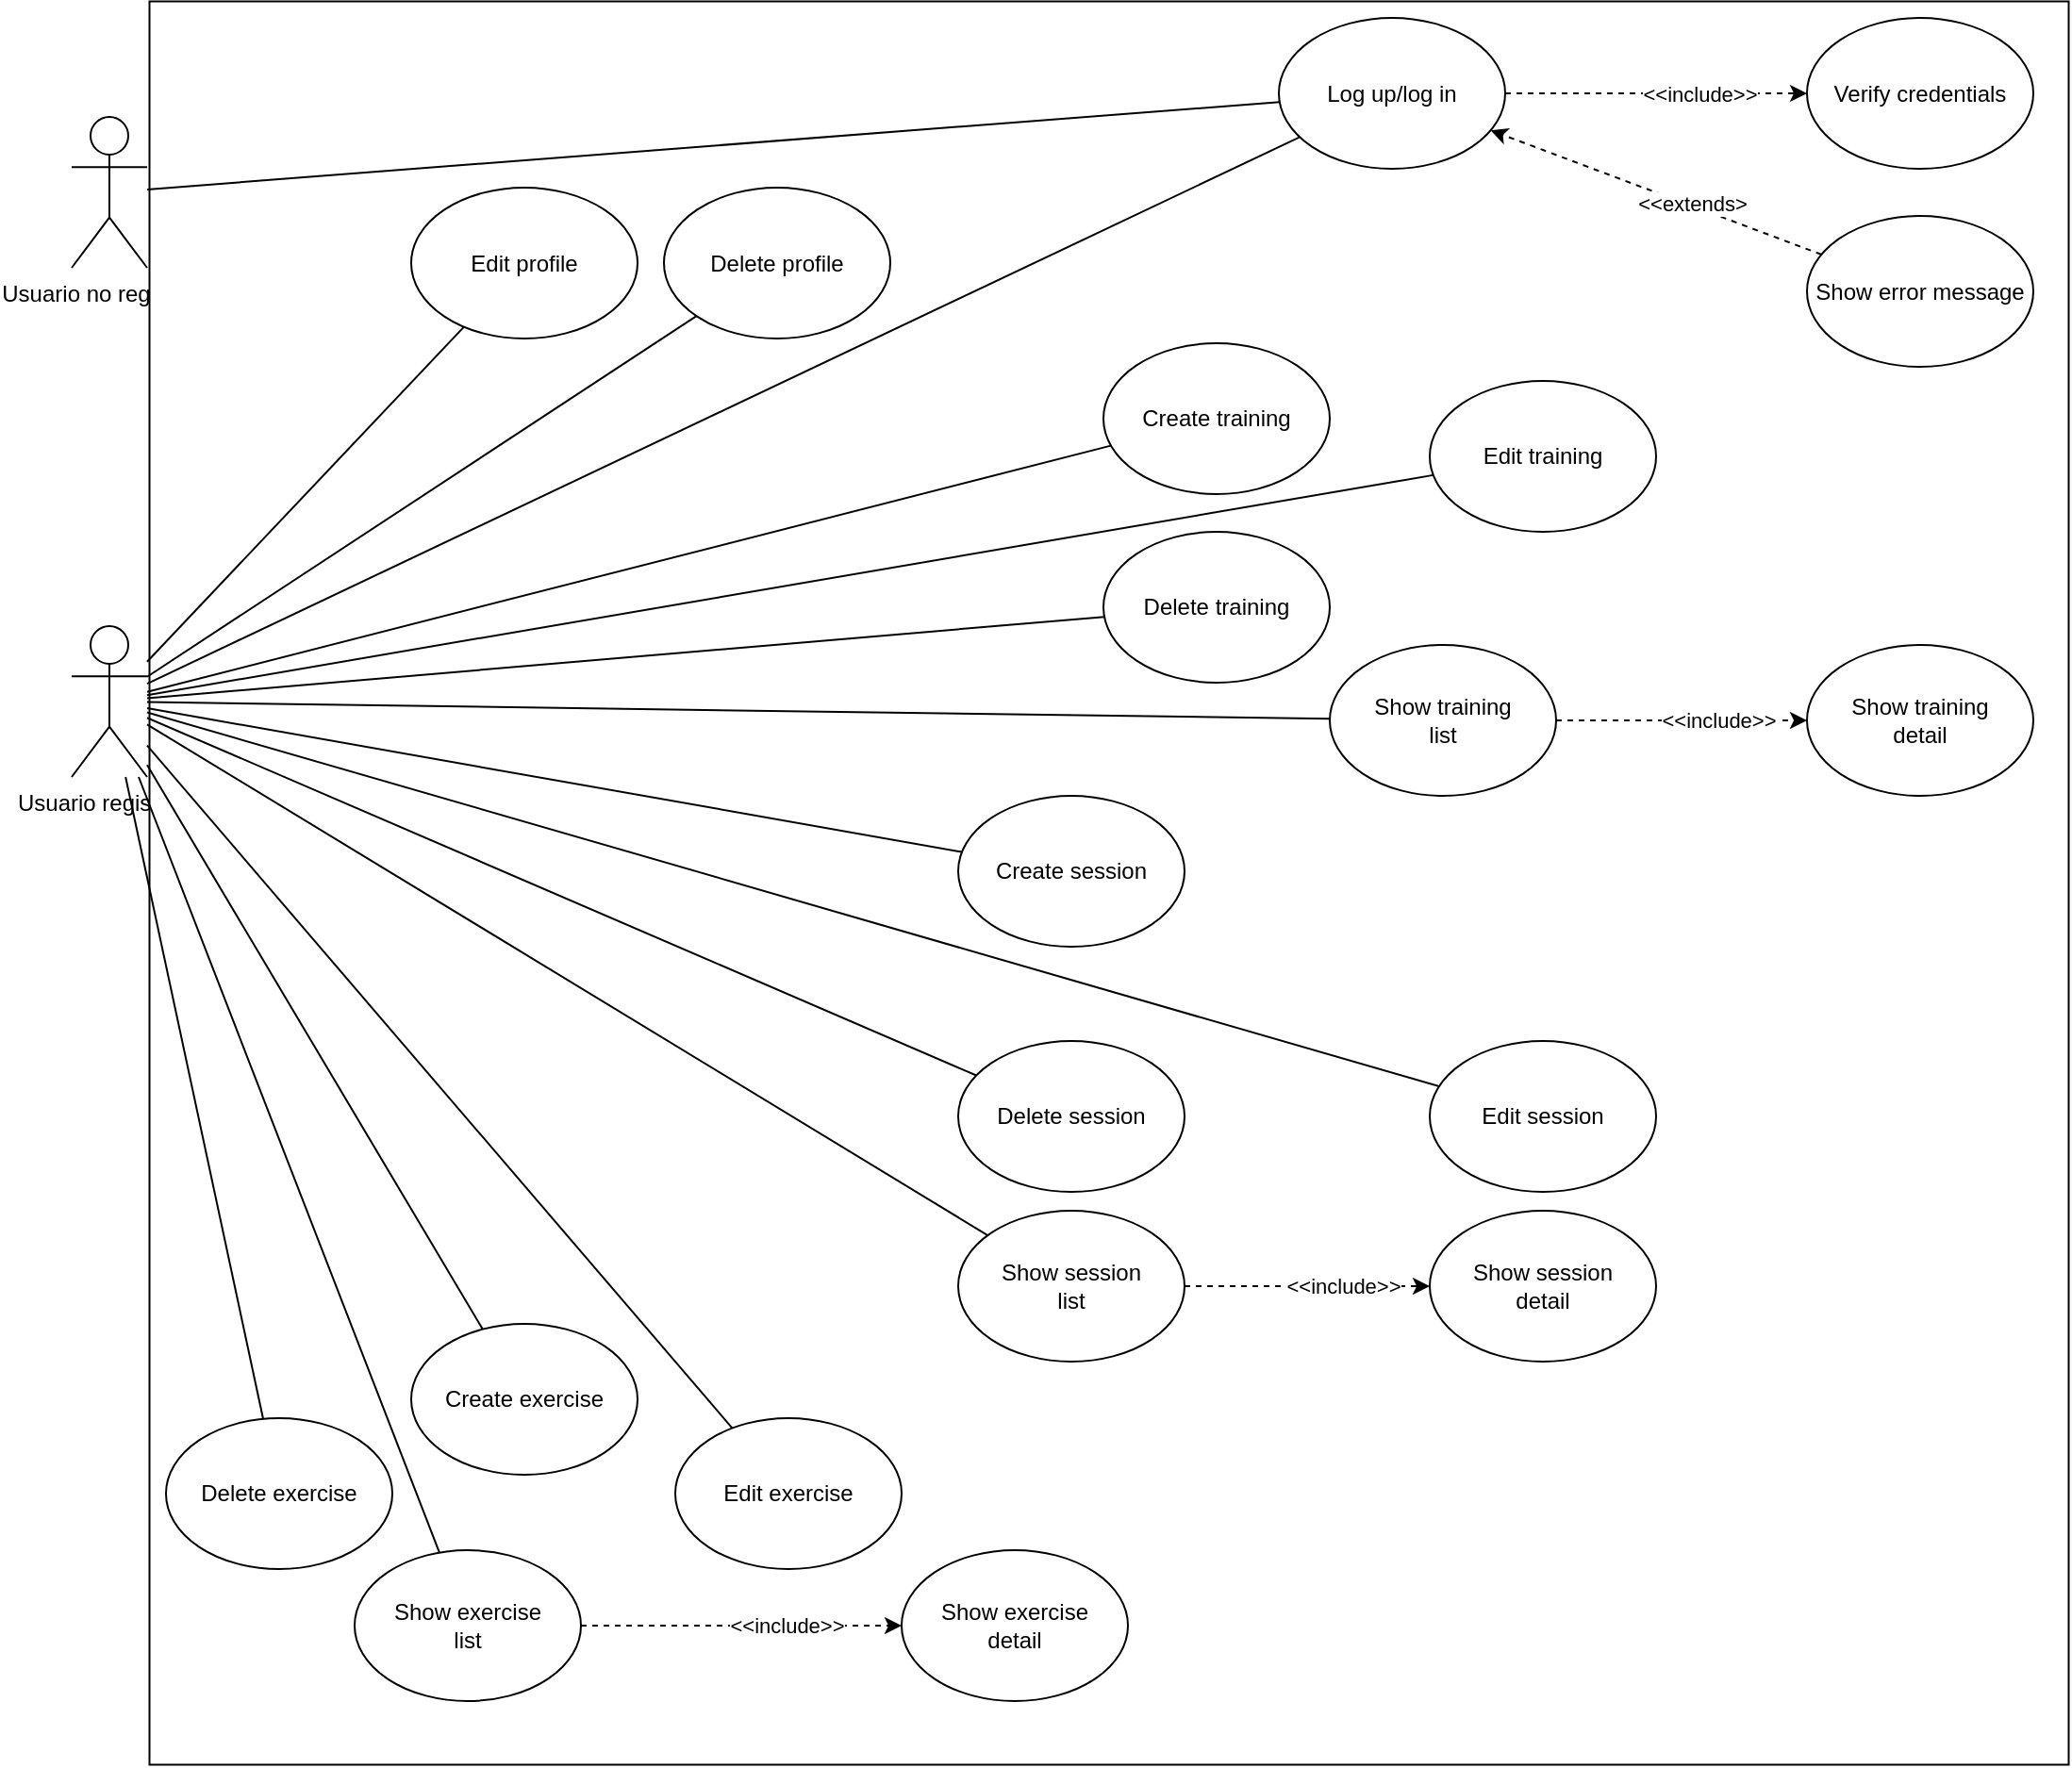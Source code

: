 <mxfile version="27.0.3">
  <diagram name="Page-1" id="xq8FAMmi_Xxy_Z6WQ6ym">
    <mxGraphModel dx="1426" dy="832" grid="1" gridSize="10" guides="1" tooltips="1" connect="1" arrows="1" fold="1" page="1" pageScale="1" pageWidth="827" pageHeight="1169" math="0" shadow="0">
      <root>
        <mxCell id="0" />
        <mxCell id="1" parent="0" />
        <mxCell id="cUrbjFMUs0zwYNMhEoSF-1" value="Usuario no registrado" style="shape=umlActor;verticalLabelPosition=bottom;verticalAlign=top;html=1;outlineConnect=0;" parent="1" vertex="1">
          <mxGeometry x="40" y="90" width="40" height="80" as="geometry" />
        </mxCell>
        <mxCell id="cUrbjFMUs0zwYNMhEoSF-2" value="Usuario registrado" style="shape=umlActor;verticalLabelPosition=bottom;verticalAlign=top;html=1;outlineConnect=0;" parent="1" vertex="1">
          <mxGeometry x="40" y="360" width="40" height="80" as="geometry" />
        </mxCell>
        <mxCell id="cUrbjFMUs0zwYNMhEoSF-5" value="" style="rounded=0;whiteSpace=wrap;html=1;rotation=90;" parent="1" vertex="1">
          <mxGeometry x="122.5" y="-12.5" width="935" height="1017.5" as="geometry" />
        </mxCell>
        <mxCell id="cUrbjFMUs0zwYNMhEoSF-6" value="Log up/log in" style="ellipse;whiteSpace=wrap;html=1;" parent="1" vertex="1">
          <mxGeometry x="680" y="37.5" width="120" height="80" as="geometry" />
        </mxCell>
        <mxCell id="cUrbjFMUs0zwYNMhEoSF-8" value="" style="endArrow=none;html=1;rounded=0;" parent="1" source="cUrbjFMUs0zwYNMhEoSF-1" target="cUrbjFMUs0zwYNMhEoSF-6" edge="1">
          <mxGeometry width="50" height="50" relative="1" as="geometry">
            <mxPoint x="20" y="700" as="sourcePoint" />
            <mxPoint x="70" y="650" as="targetPoint" />
          </mxGeometry>
        </mxCell>
        <mxCell id="cUrbjFMUs0zwYNMhEoSF-9" value="" style="endArrow=none;html=1;rounded=0;" parent="1" source="cUrbjFMUs0zwYNMhEoSF-2" target="cUrbjFMUs0zwYNMhEoSF-6" edge="1">
          <mxGeometry width="50" height="50" relative="1" as="geometry">
            <mxPoint x="-10" y="635" as="sourcePoint" />
            <mxPoint x="40" y="585" as="targetPoint" />
          </mxGeometry>
        </mxCell>
        <mxCell id="cUrbjFMUs0zwYNMhEoSF-10" value="Create training" style="ellipse;whiteSpace=wrap;html=1;" parent="1" vertex="1">
          <mxGeometry x="587" y="210" width="120" height="80" as="geometry" />
        </mxCell>
        <mxCell id="cUrbjFMUs0zwYNMhEoSF-11" value="Edit training" style="ellipse;whiteSpace=wrap;html=1;" parent="1" vertex="1">
          <mxGeometry x="760" y="230" width="120" height="80" as="geometry" />
        </mxCell>
        <mxCell id="cUrbjFMUs0zwYNMhEoSF-12" value="Delete training" style="ellipse;whiteSpace=wrap;html=1;" parent="1" vertex="1">
          <mxGeometry x="587" y="310" width="120" height="80" as="geometry" />
        </mxCell>
        <mxCell id="cUrbjFMUs0zwYNMhEoSF-15" value="Verify credentials" style="ellipse;whiteSpace=wrap;html=1;" parent="1" vertex="1">
          <mxGeometry x="960" y="37.5" width="120" height="80" as="geometry" />
        </mxCell>
        <mxCell id="cUrbjFMUs0zwYNMhEoSF-16" value="Show error message" style="ellipse;whiteSpace=wrap;html=1;" parent="1" vertex="1">
          <mxGeometry x="960" y="142.5" width="120" height="80" as="geometry" />
        </mxCell>
        <mxCell id="cUrbjFMUs0zwYNMhEoSF-19" value="" style="endArrow=classic;html=1;rounded=0;dashed=1;" parent="1" source="cUrbjFMUs0zwYNMhEoSF-6" target="cUrbjFMUs0zwYNMhEoSF-15" edge="1">
          <mxGeometry width="50" height="50" relative="1" as="geometry">
            <mxPoint x="420" y="790" as="sourcePoint" />
            <mxPoint x="470" y="740" as="targetPoint" />
          </mxGeometry>
        </mxCell>
        <mxCell id="cUrbjFMUs0zwYNMhEoSF-21" value="&amp;lt;&amp;lt;include&amp;gt;&amp;gt;" style="edgeLabel;html=1;align=center;verticalAlign=middle;resizable=0;points=[];" parent="cUrbjFMUs0zwYNMhEoSF-19" vertex="1" connectable="0">
          <mxGeometry x="0.283" relative="1" as="geometry">
            <mxPoint as="offset" />
          </mxGeometry>
        </mxCell>
        <mxCell id="cUrbjFMUs0zwYNMhEoSF-20" value="" style="endArrow=classic;html=1;rounded=0;dashed=1;" parent="1" source="cUrbjFMUs0zwYNMhEoSF-16" target="cUrbjFMUs0zwYNMhEoSF-6" edge="1">
          <mxGeometry width="50" height="50" relative="1" as="geometry">
            <mxPoint x="310.004" y="749.997" as="sourcePoint" />
            <mxPoint x="559.971" y="823.077" as="targetPoint" />
          </mxGeometry>
        </mxCell>
        <mxCell id="cUrbjFMUs0zwYNMhEoSF-22" value="&amp;lt;&amp;lt;extends&amp;gt;" style="edgeLabel;html=1;align=center;verticalAlign=middle;resizable=0;points=[];" parent="cUrbjFMUs0zwYNMhEoSF-20" vertex="1" connectable="0">
          <mxGeometry x="-0.206" y="-1" relative="1" as="geometry">
            <mxPoint as="offset" />
          </mxGeometry>
        </mxCell>
        <mxCell id="cUrbjFMUs0zwYNMhEoSF-27" value="" style="endArrow=none;html=1;rounded=0;" parent="1" source="cUrbjFMUs0zwYNMhEoSF-2" target="cUrbjFMUs0zwYNMhEoSF-12" edge="1">
          <mxGeometry width="50" height="50" relative="1" as="geometry">
            <mxPoint x="120" y="820" as="sourcePoint" />
            <mxPoint x="170" y="770" as="targetPoint" />
          </mxGeometry>
        </mxCell>
        <mxCell id="cUrbjFMUs0zwYNMhEoSF-28" value="" style="endArrow=none;html=1;rounded=0;" parent="1" source="cUrbjFMUs0zwYNMhEoSF-11" target="cUrbjFMUs0zwYNMhEoSF-2" edge="1">
          <mxGeometry width="50" height="50" relative="1" as="geometry">
            <mxPoint x="130" y="830" as="sourcePoint" />
            <mxPoint x="180" y="780" as="targetPoint" />
          </mxGeometry>
        </mxCell>
        <mxCell id="cUrbjFMUs0zwYNMhEoSF-30" value="" style="endArrow=none;html=1;rounded=0;" parent="1" source="cUrbjFMUs0zwYNMhEoSF-2" target="cUrbjFMUs0zwYNMhEoSF-10" edge="1">
          <mxGeometry width="50" height="50" relative="1" as="geometry">
            <mxPoint x="130" y="830" as="sourcePoint" />
            <mxPoint x="180" y="780" as="targetPoint" />
          </mxGeometry>
        </mxCell>
        <mxCell id="AQvaxleU38DBK2-0zEHV-1" value="Show training&lt;div&gt;detail&lt;/div&gt;" style="ellipse;whiteSpace=wrap;html=1;" vertex="1" parent="1">
          <mxGeometry x="960" y="370" width="120" height="80" as="geometry" />
        </mxCell>
        <mxCell id="AQvaxleU38DBK2-0zEHV-2" value="Show training&lt;div&gt;list&lt;/div&gt;" style="ellipse;whiteSpace=wrap;html=1;" vertex="1" parent="1">
          <mxGeometry x="707" y="370" width="120" height="80" as="geometry" />
        </mxCell>
        <mxCell id="AQvaxleU38DBK2-0zEHV-4" value="" style="endArrow=none;html=1;rounded=0;" edge="1" parent="1" source="cUrbjFMUs0zwYNMhEoSF-2" target="AQvaxleU38DBK2-0zEHV-2">
          <mxGeometry width="50" height="50" relative="1" as="geometry">
            <mxPoint x="360" y="480" as="sourcePoint" />
            <mxPoint x="910" y="437" as="targetPoint" />
          </mxGeometry>
        </mxCell>
        <mxCell id="AQvaxleU38DBK2-0zEHV-5" value="" style="endArrow=classic;html=1;rounded=0;dashed=1;" edge="1" parent="1" source="AQvaxleU38DBK2-0zEHV-2" target="AQvaxleU38DBK2-0zEHV-1">
          <mxGeometry width="50" height="50" relative="1" as="geometry">
            <mxPoint x="718" y="505" as="sourcePoint" />
            <mxPoint x="880" y="484" as="targetPoint" />
          </mxGeometry>
        </mxCell>
        <mxCell id="AQvaxleU38DBK2-0zEHV-6" value="&amp;lt;&amp;lt;include&amp;gt;&amp;gt;" style="edgeLabel;html=1;align=center;verticalAlign=middle;resizable=0;points=[];" vertex="1" connectable="0" parent="AQvaxleU38DBK2-0zEHV-5">
          <mxGeometry x="0.283" relative="1" as="geometry">
            <mxPoint as="offset" />
          </mxGeometry>
        </mxCell>
        <mxCell id="AQvaxleU38DBK2-0zEHV-7" value="Create session" style="ellipse;whiteSpace=wrap;html=1;" vertex="1" parent="1">
          <mxGeometry x="510" y="450" width="120" height="80" as="geometry" />
        </mxCell>
        <mxCell id="AQvaxleU38DBK2-0zEHV-8" value="Edit session" style="ellipse;whiteSpace=wrap;html=1;" vertex="1" parent="1">
          <mxGeometry x="760" y="580" width="120" height="80" as="geometry" />
        </mxCell>
        <mxCell id="AQvaxleU38DBK2-0zEHV-9" value="Delete session" style="ellipse;whiteSpace=wrap;html=1;" vertex="1" parent="1">
          <mxGeometry x="510" y="580" width="120" height="80" as="geometry" />
        </mxCell>
        <mxCell id="AQvaxleU38DBK2-0zEHV-10" value="Show session&lt;div&gt;detail&lt;/div&gt;" style="ellipse;whiteSpace=wrap;html=1;" vertex="1" parent="1">
          <mxGeometry x="760" y="670" width="120" height="80" as="geometry" />
        </mxCell>
        <mxCell id="AQvaxleU38DBK2-0zEHV-11" value="Show session&lt;div&gt;list&lt;/div&gt;" style="ellipse;whiteSpace=wrap;html=1;" vertex="1" parent="1">
          <mxGeometry x="510" y="670" width="120" height="80" as="geometry" />
        </mxCell>
        <mxCell id="AQvaxleU38DBK2-0zEHV-12" value="Create exercise" style="ellipse;whiteSpace=wrap;html=1;" vertex="1" parent="1">
          <mxGeometry x="220" y="730" width="120" height="80" as="geometry" />
        </mxCell>
        <mxCell id="AQvaxleU38DBK2-0zEHV-13" value="Edit exercise" style="ellipse;whiteSpace=wrap;html=1;" vertex="1" parent="1">
          <mxGeometry x="360" y="780" width="120" height="80" as="geometry" />
        </mxCell>
        <mxCell id="AQvaxleU38DBK2-0zEHV-14" value="Delete exercise" style="ellipse;whiteSpace=wrap;html=1;" vertex="1" parent="1">
          <mxGeometry x="90" y="780" width="120" height="80" as="geometry" />
        </mxCell>
        <mxCell id="AQvaxleU38DBK2-0zEHV-15" value="Show exercise&lt;div&gt;detail&lt;/div&gt;" style="ellipse;whiteSpace=wrap;html=1;" vertex="1" parent="1">
          <mxGeometry x="480" y="850" width="120" height="80" as="geometry" />
        </mxCell>
        <mxCell id="AQvaxleU38DBK2-0zEHV-16" value="Show exercise&lt;div&gt;list&lt;/div&gt;" style="ellipse;whiteSpace=wrap;html=1;" vertex="1" parent="1">
          <mxGeometry x="190" y="850" width="120" height="80" as="geometry" />
        </mxCell>
        <mxCell id="AQvaxleU38DBK2-0zEHV-17" value="Delete profile" style="ellipse;whiteSpace=wrap;html=1;" vertex="1" parent="1">
          <mxGeometry x="354" y="127.5" width="120" height="80" as="geometry" />
        </mxCell>
        <mxCell id="AQvaxleU38DBK2-0zEHV-18" value="Edit profile" style="ellipse;whiteSpace=wrap;html=1;" vertex="1" parent="1">
          <mxGeometry x="220" y="127.5" width="120" height="80" as="geometry" />
        </mxCell>
        <mxCell id="AQvaxleU38DBK2-0zEHV-19" value="" style="endArrow=none;html=1;rounded=0;" edge="1" parent="1" source="cUrbjFMUs0zwYNMhEoSF-2" target="AQvaxleU38DBK2-0zEHV-17">
          <mxGeometry width="50" height="50" relative="1" as="geometry">
            <mxPoint x="122.5" y="550" as="sourcePoint" />
            <mxPoint x="733.5" y="260" as="targetPoint" />
          </mxGeometry>
        </mxCell>
        <mxCell id="AQvaxleU38DBK2-0zEHV-20" value="" style="endArrow=none;html=1;rounded=0;" edge="1" parent="1" source="cUrbjFMUs0zwYNMhEoSF-2" target="AQvaxleU38DBK2-0zEHV-18">
          <mxGeometry width="50" height="50" relative="1" as="geometry">
            <mxPoint x="100" y="411" as="sourcePoint" />
            <mxPoint x="711" y="121" as="targetPoint" />
          </mxGeometry>
        </mxCell>
        <mxCell id="AQvaxleU38DBK2-0zEHV-21" value="" style="endArrow=none;html=1;rounded=0;" edge="1" parent="1" source="cUrbjFMUs0zwYNMhEoSF-2" target="AQvaxleU38DBK2-0zEHV-7">
          <mxGeometry width="50" height="50" relative="1" as="geometry">
            <mxPoint x="110" y="421" as="sourcePoint" />
            <mxPoint x="721" y="131" as="targetPoint" />
          </mxGeometry>
        </mxCell>
        <mxCell id="AQvaxleU38DBK2-0zEHV-22" value="" style="endArrow=none;html=1;rounded=0;" edge="1" parent="1" source="cUrbjFMUs0zwYNMhEoSF-2" target="AQvaxleU38DBK2-0zEHV-8">
          <mxGeometry width="50" height="50" relative="1" as="geometry">
            <mxPoint x="120" y="431" as="sourcePoint" />
            <mxPoint x="731" y="141" as="targetPoint" />
          </mxGeometry>
        </mxCell>
        <mxCell id="AQvaxleU38DBK2-0zEHV-23" value="" style="endArrow=none;html=1;rounded=0;" edge="1" parent="1" source="cUrbjFMUs0zwYNMhEoSF-2" target="AQvaxleU38DBK2-0zEHV-9">
          <mxGeometry width="50" height="50" relative="1" as="geometry">
            <mxPoint x="130" y="441" as="sourcePoint" />
            <mxPoint x="741" y="151" as="targetPoint" />
          </mxGeometry>
        </mxCell>
        <mxCell id="AQvaxleU38DBK2-0zEHV-24" value="" style="endArrow=none;html=1;rounded=0;" edge="1" parent="1" source="cUrbjFMUs0zwYNMhEoSF-2" target="AQvaxleU38DBK2-0zEHV-11">
          <mxGeometry width="50" height="50" relative="1" as="geometry">
            <mxPoint x="140" y="451" as="sourcePoint" />
            <mxPoint x="751" y="161" as="targetPoint" />
          </mxGeometry>
        </mxCell>
        <mxCell id="AQvaxleU38DBK2-0zEHV-25" value="" style="endArrow=none;html=1;rounded=0;" edge="1" parent="1" source="cUrbjFMUs0zwYNMhEoSF-2" target="AQvaxleU38DBK2-0zEHV-12">
          <mxGeometry width="50" height="50" relative="1" as="geometry">
            <mxPoint x="150" y="461" as="sourcePoint" />
            <mxPoint x="761" y="171" as="targetPoint" />
          </mxGeometry>
        </mxCell>
        <mxCell id="AQvaxleU38DBK2-0zEHV-26" value="" style="endArrow=none;html=1;rounded=0;" edge="1" parent="1" source="cUrbjFMUs0zwYNMhEoSF-2" target="AQvaxleU38DBK2-0zEHV-13">
          <mxGeometry width="50" height="50" relative="1" as="geometry">
            <mxPoint x="160" y="471" as="sourcePoint" />
            <mxPoint x="771" y="181" as="targetPoint" />
          </mxGeometry>
        </mxCell>
        <mxCell id="AQvaxleU38DBK2-0zEHV-27" value="" style="endArrow=none;html=1;rounded=0;" edge="1" parent="1" source="cUrbjFMUs0zwYNMhEoSF-2" target="AQvaxleU38DBK2-0zEHV-16">
          <mxGeometry width="50" height="50" relative="1" as="geometry">
            <mxPoint x="170" y="481" as="sourcePoint" />
            <mxPoint x="781" y="191" as="targetPoint" />
          </mxGeometry>
        </mxCell>
        <mxCell id="AQvaxleU38DBK2-0zEHV-28" value="" style="endArrow=none;html=1;rounded=0;" edge="1" parent="1" source="cUrbjFMUs0zwYNMhEoSF-2" target="AQvaxleU38DBK2-0zEHV-14">
          <mxGeometry width="50" height="50" relative="1" as="geometry">
            <mxPoint x="180" y="491" as="sourcePoint" />
            <mxPoint x="791" y="201" as="targetPoint" />
          </mxGeometry>
        </mxCell>
        <mxCell id="AQvaxleU38DBK2-0zEHV-29" value="" style="endArrow=classic;html=1;rounded=0;dashed=1;" edge="1" parent="1" source="AQvaxleU38DBK2-0zEHV-11" target="AQvaxleU38DBK2-0zEHV-10">
          <mxGeometry width="50" height="50" relative="1" as="geometry">
            <mxPoint x="888" y="309" as="sourcePoint" />
            <mxPoint x="973" y="291" as="targetPoint" />
          </mxGeometry>
        </mxCell>
        <mxCell id="AQvaxleU38DBK2-0zEHV-30" value="&amp;lt;&amp;lt;include&amp;gt;&amp;gt;" style="edgeLabel;html=1;align=center;verticalAlign=middle;resizable=0;points=[];" vertex="1" connectable="0" parent="AQvaxleU38DBK2-0zEHV-29">
          <mxGeometry x="0.283" relative="1" as="geometry">
            <mxPoint as="offset" />
          </mxGeometry>
        </mxCell>
        <mxCell id="AQvaxleU38DBK2-0zEHV-31" value="" style="endArrow=classic;html=1;rounded=0;dashed=1;" edge="1" parent="1" source="AQvaxleU38DBK2-0zEHV-16" target="AQvaxleU38DBK2-0zEHV-15">
          <mxGeometry width="50" height="50" relative="1" as="geometry">
            <mxPoint x="898" y="319" as="sourcePoint" />
            <mxPoint x="983" y="301" as="targetPoint" />
          </mxGeometry>
        </mxCell>
        <mxCell id="AQvaxleU38DBK2-0zEHV-32" value="&amp;lt;&amp;lt;include&amp;gt;&amp;gt;" style="edgeLabel;html=1;align=center;verticalAlign=middle;resizable=0;points=[];" vertex="1" connectable="0" parent="AQvaxleU38DBK2-0zEHV-31">
          <mxGeometry x="0.283" relative="1" as="geometry">
            <mxPoint as="offset" />
          </mxGeometry>
        </mxCell>
      </root>
    </mxGraphModel>
  </diagram>
</mxfile>
